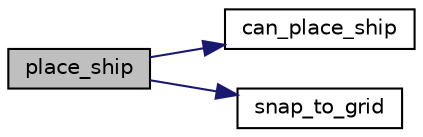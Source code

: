digraph "place_ship"
{
 // LATEX_PDF_SIZE
  edge [fontname="Helvetica",fontsize="10",labelfontname="Helvetica",labelfontsize="10"];
  node [fontname="Helvetica",fontsize="10",shape=record];
  rankdir="LR";
  Node1 [label="place_ship",height=0.2,width=0.4,color="black", fillcolor="grey75", style="filled", fontcolor="black",tooltip="Places a ship on the grid."];
  Node1 -> Node2 [color="midnightblue",fontsize="10",style="solid"];
  Node2 [label="can_place_ship",height=0.2,width=0.4,color="black", fillcolor="white", style="filled",URL="$game_8h.html#add43042b1b63067d24091664aa80ab73",tooltip="Checks if a ship can be placed in the current position."];
  Node1 -> Node3 [color="midnightblue",fontsize="10",style="solid"];
  Node3 [label="snap_to_grid",height=0.2,width=0.4,color="black", fillcolor="white", style="filled",URL="$game_8h.html#a181a049616153fbc1a1acc8cb338fc8f",tooltip="Snaps the position to the grid."];
}
